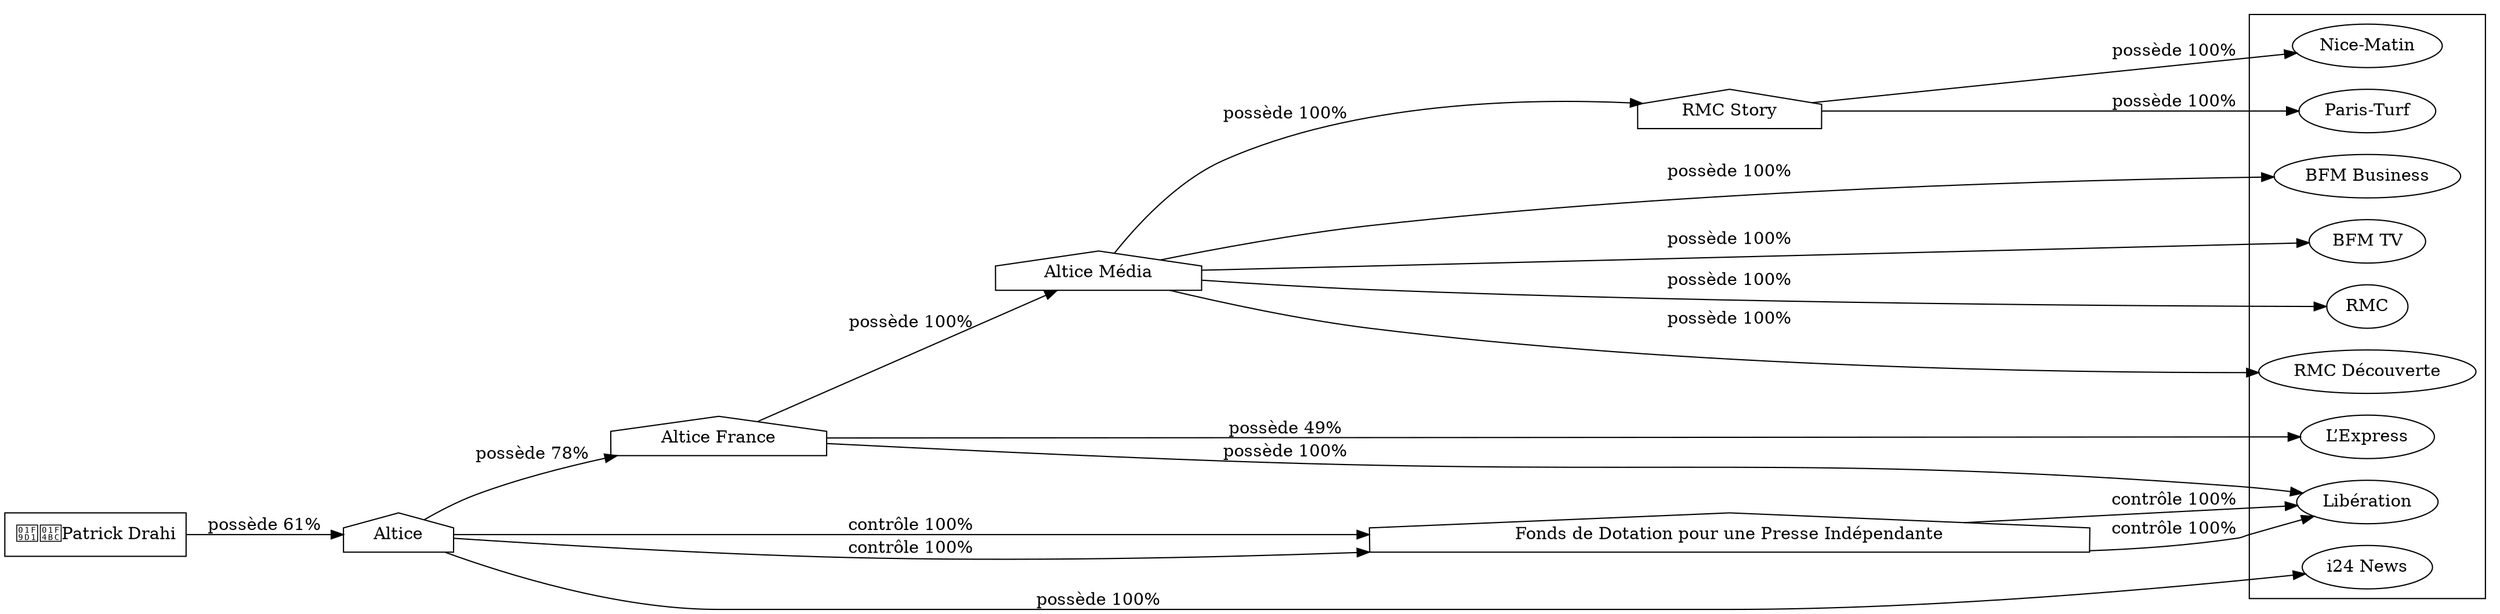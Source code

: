 digraph {
  rankdir=LR;
  subgraph roots {
    
      "patrick-drahi-56"[label="🧑‍💼Patrick Drahi" shape=box]
    
  }

  
    "altice-57"[label="Altice" shape=house]
  
    "altice-france-58"[label="Altice France" shape=house]
  
    "altice-media-61"[label="Altice Média" shape=house]
  
    "rmc-story-327"[label="RMC Story" shape=house]
  
    "fonds-de-dotation-pour-une-presse-independante-329"[label="Fonds de Dotation pour une Presse Indépendante" shape=house]
  

  subgraph clusterLeaves {
    
      "l-express-59"[label="L’Express"]
    
      "liberation-60"[label="Libération"]
    
      "bfm-business-65"[label="BFM Business"]
    
      "bfm-tv-62"[label="BFM TV"]
    
      "nice-matin-281"[label="Nice-Matin"]
    
      "paris-turf-341"[label="Paris-Turf"]
    
      "rmc-64"[label="RMC"]
    
      "rmc-decouverte-63"[label="RMC Découverte"]
    
      "i24-news-320"[label="i24 News"]
    
  }

  
    "patrick-drahi-56" -> "altice-57" [
      label="possède 61%"
    ]
  
    "altice-57" -> "altice-france-58" [
      label="possède 78%"
    ]
  
    "altice-france-58" -> "l-express-59" [
      label="possède 49%"
    ]
  
    "altice-france-58" -> "liberation-60" [
      label="possède 100%"
    ]
  
    "altice-france-58" -> "altice-media-61" [
      label="possède 100%"
    ]
  
    "altice-media-61" -> "bfm-business-65" [
      label="possède 100%"
    ]
  
    "altice-media-61" -> "bfm-tv-62" [
      label="possède 100%"
    ]
  
    "altice-media-61" -> "rmc-story-327" [
      label="possède 100%"
    ]
  
    "rmc-story-327" -> "nice-matin-281" [
      label="possède 100%"
    ]
  
    "rmc-story-327" -> "paris-turf-341" [
      label="possède 100%"
    ]
  
    "altice-media-61" -> "rmc-64" [
      label="possède 100%"
    ]
  
    "altice-media-61" -> "rmc-decouverte-63" [
      label="possède 100%"
    ]
  
    "altice-57" -> "i24-news-320" [
      label="possède 100%"
    ]
  
    "altice-57" -> "fonds-de-dotation-pour-une-presse-independante-329" [
      label="contrôle 100%"
    ]
  
    "fonds-de-dotation-pour-une-presse-independante-329" -> "liberation-60" [
      label="contrôle 100%"
    ]
  
    "altice-57" -> "fonds-de-dotation-pour-une-presse-independante-329" [
      label="contrôle 100%"
    ]
  
    "fonds-de-dotation-pour-une-presse-independante-329" -> "liberation-60" [
      label="contrôle 100%"
    ]
  
}
